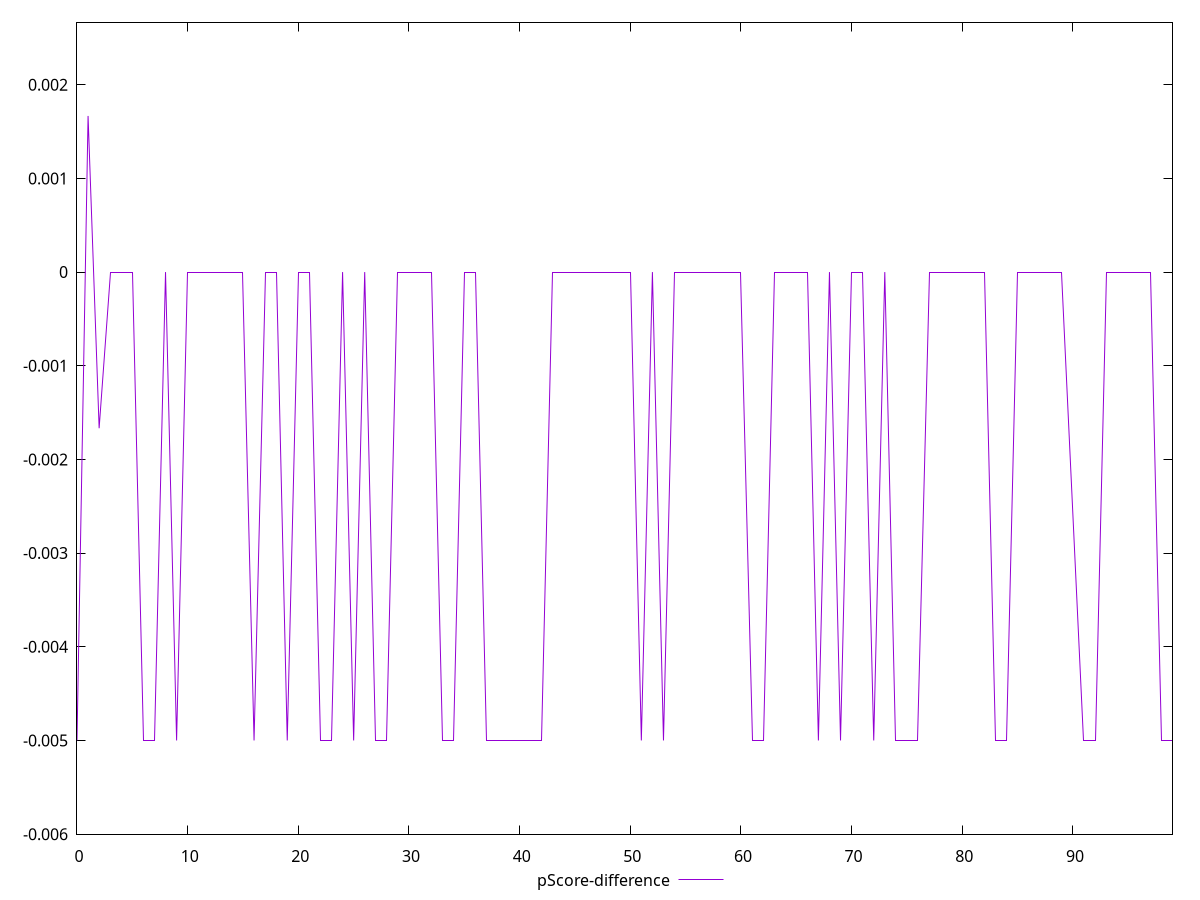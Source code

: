 reset

$pScoreDifference <<EOF
0 -0.0050000000000000044
1 0.0016666666666667052
2 -0.0016666666666667052
3 0
4 0
5 0
6 -0.0050000000000000044
7 -0.0050000000000000044
8 0
9 -0.0050000000000000044
10 0
11 0
12 0
13 0
14 0
15 0
16 -0.0050000000000000044
17 0
18 0
19 -0.0050000000000000044
20 0
21 0
22 -0.0050000000000000044
23 -0.0050000000000000044
24 0
25 -0.0050000000000000044
26 0
27 -0.0050000000000000044
28 -0.0050000000000000044
29 0
30 0
31 0
32 0
33 -0.0050000000000000044
34 -0.0050000000000000044
35 0
36 0
37 -0.0050000000000000044
38 -0.0050000000000000044
39 -0.0050000000000000044
40 -0.0050000000000000044
41 -0.0050000000000000044
42 -0.0050000000000000044
43 0
44 0
45 0
46 0
47 0
48 0
49 0
50 0
51 -0.0050000000000000044
52 0
53 -0.0050000000000000044
54 0
55 0
56 0
57 0
58 0
59 0
60 0
61 -0.0050000000000000044
62 -0.0050000000000000044
63 0
64 0
65 0
66 0
67 -0.0050000000000000044
68 0
69 -0.0050000000000000044
70 0
71 0
72 -0.0050000000000000044
73 0
74 -0.0050000000000000044
75 -0.0050000000000000044
76 -0.0050000000000000044
77 0
78 0
79 0
80 0
81 0
82 0
83 -0.0050000000000000044
84 -0.0050000000000000044
85 0
86 0
87 0
88 0
89 0
91 -0.0050000000000000044
92 -0.0050000000000000044
93 0
94 0
95 0
96 0
97 0
98 -0.0050000000000000044
99 -0.0050000000000000044
EOF

set key outside below
set xrange [0:99]
set yrange [-0.0060000000000000045:0.002666666666666705]
set trange [-0.0060000000000000045:0.002666666666666705]
set terminal svg size 640, 500 enhanced background rgb 'white'
set output "report/report_00029_2021-02-24T13-36-40.390Z/unminified-javascript/samples/card/pScore-difference/values.svg"

plot $pScoreDifference title "pScore-difference" with line

reset
